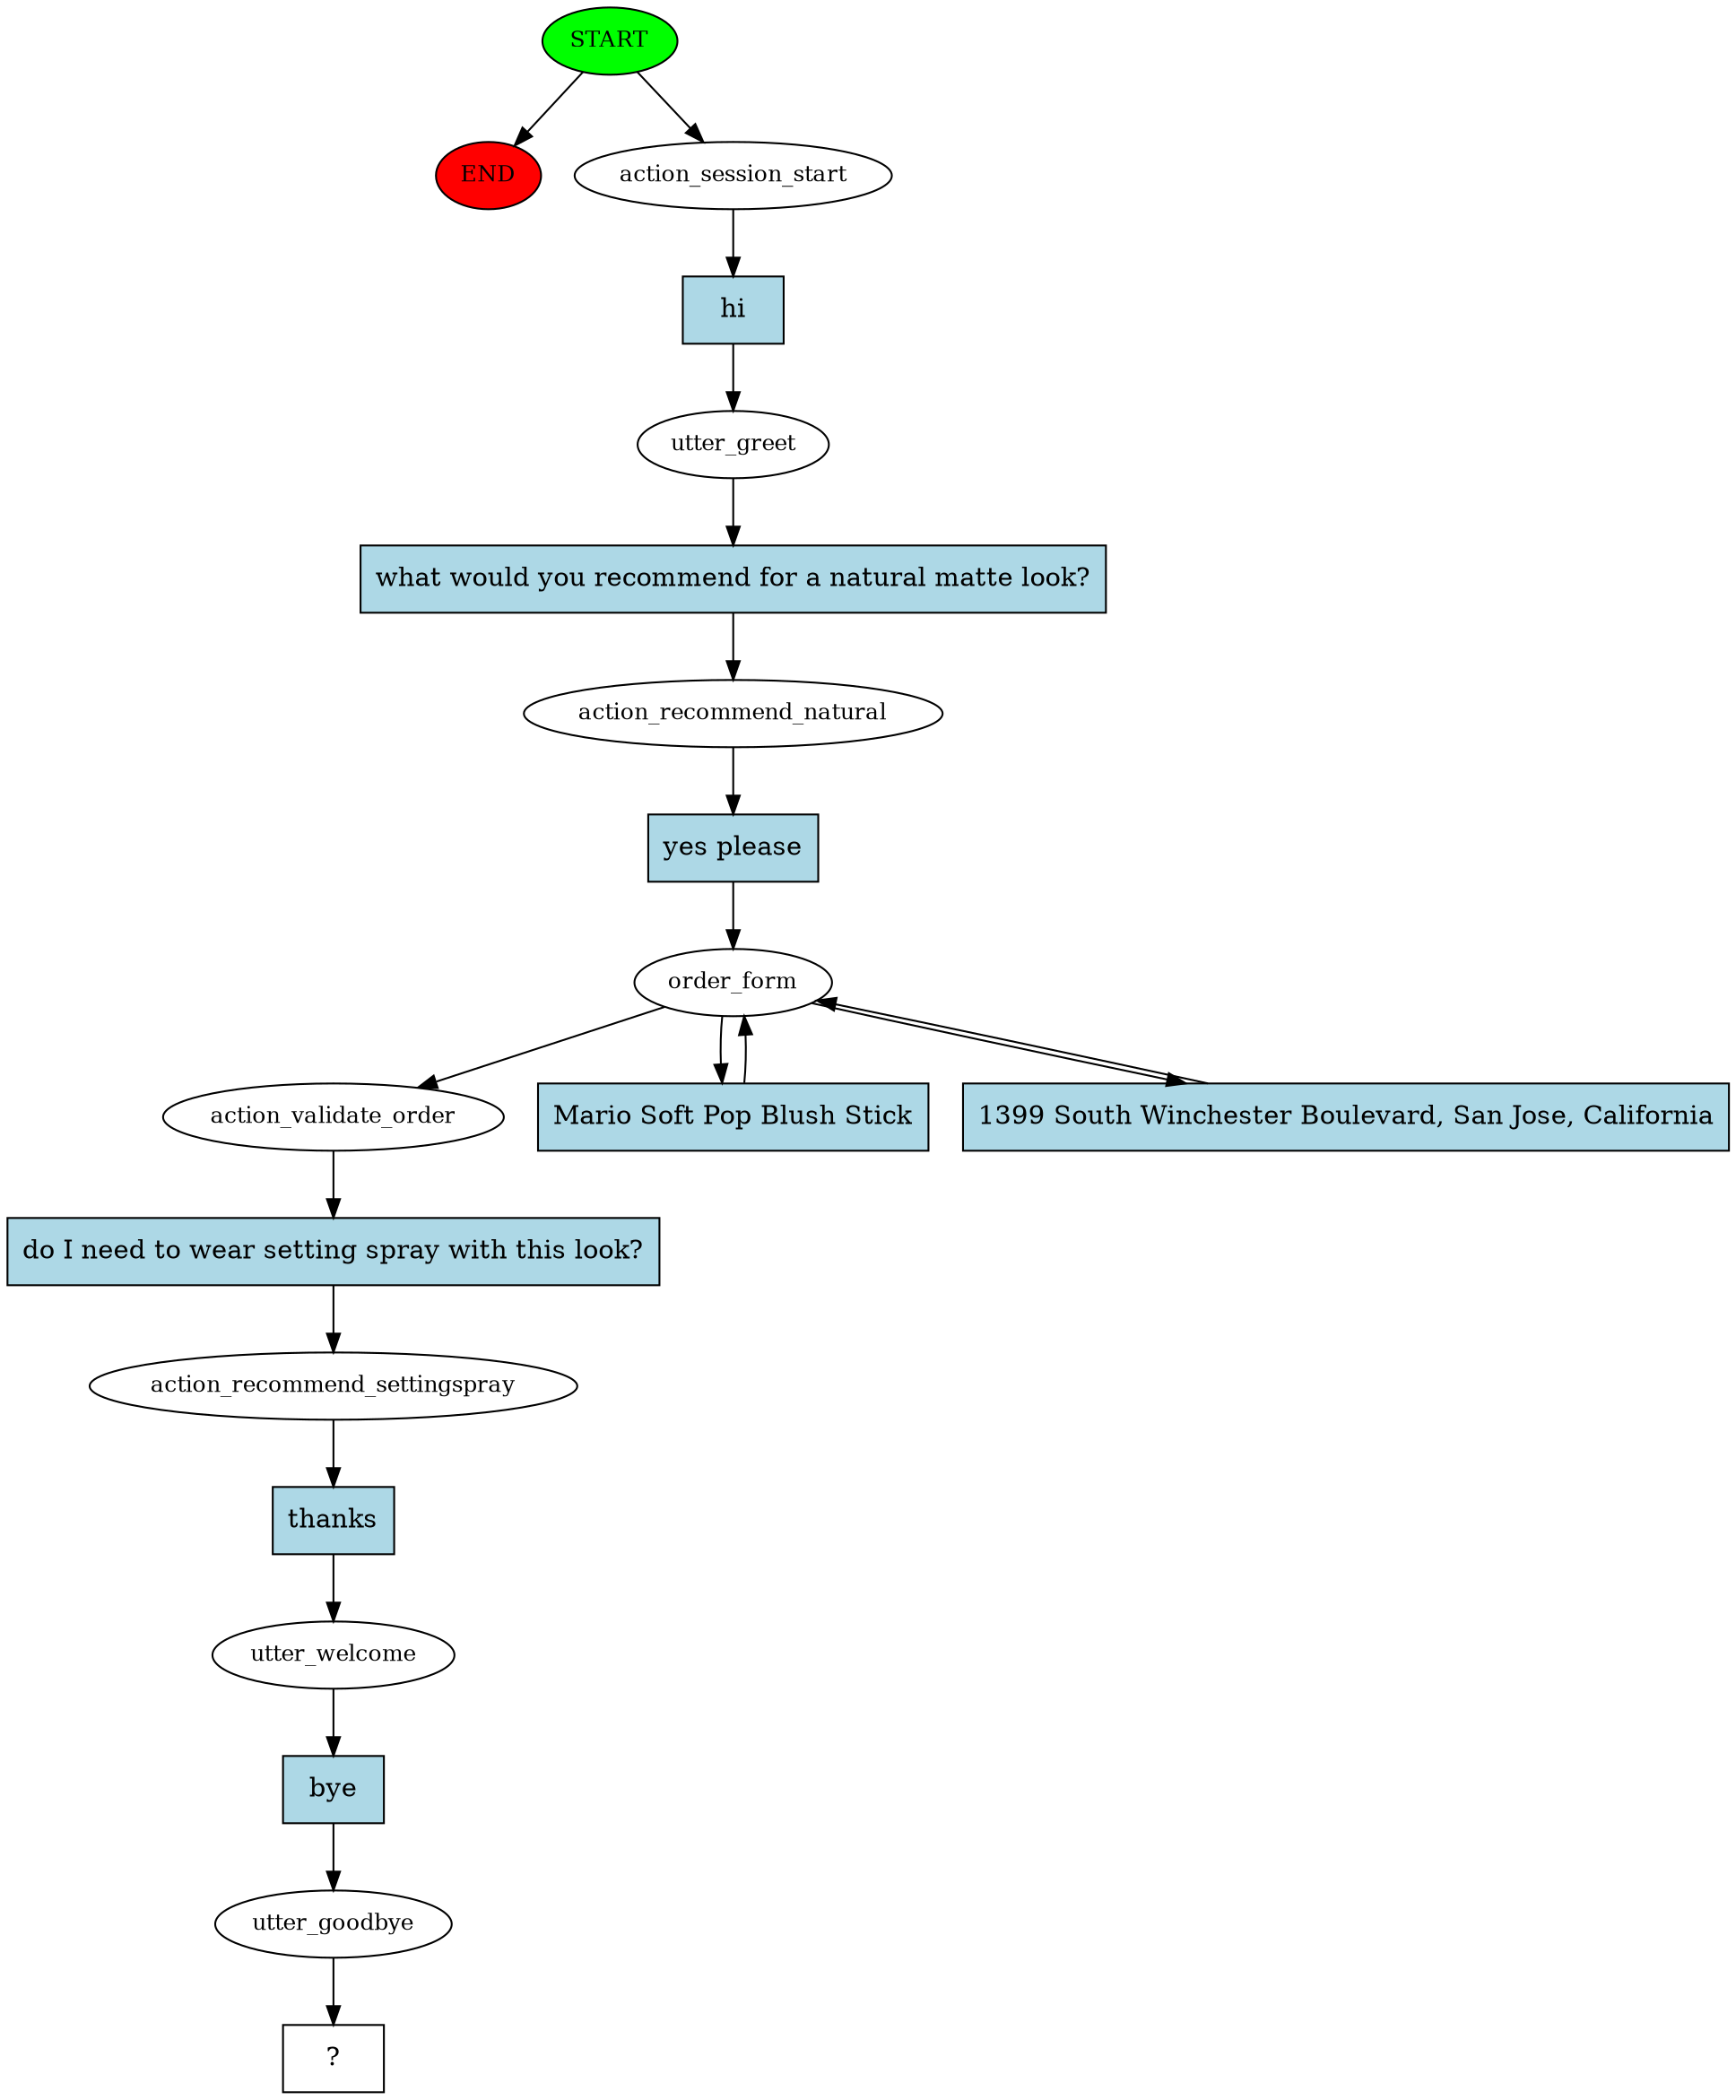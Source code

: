 digraph  {
0 [class="start active", fillcolor=green, fontsize=12, label=START, style=filled];
"-1" [class=end, fillcolor=red, fontsize=12, label=END, style=filled];
1 [class=active, fontsize=12, label=action_session_start];
2 [class=active, fontsize=12, label=utter_greet];
3 [class=active, fontsize=12, label=action_recommend_natural];
4 [class=active, fontsize=12, label=order_form];
7 [class=active, fontsize=12, label=action_validate_order];
8 [class=active, fontsize=12, label=action_recommend_settingspray];
9 [class=active, fontsize=12, label=utter_welcome];
10 [class=active, fontsize=12, label=utter_goodbye];
11 [class="intent dashed active", label="  ?  ", shape=rect];
12 [class="intent active", fillcolor=lightblue, label=hi, shape=rect, style=filled];
13 [class="intent active", fillcolor=lightblue, label="what would you recommend for a natural matte look?", shape=rect, style=filled];
14 [class="intent active", fillcolor=lightblue, label="yes please", shape=rect, style=filled];
15 [class="intent active", fillcolor=lightblue, label="Mario Soft Pop Blush Stick", shape=rect, style=filled];
16 [class="intent active", fillcolor=lightblue, label="1399 South Winchester Boulevard, San Jose, California", shape=rect, style=filled];
17 [class="intent active", fillcolor=lightblue, label="do I need to wear setting spray with this look?", shape=rect, style=filled];
18 [class="intent active", fillcolor=lightblue, label=thanks, shape=rect, style=filled];
19 [class="intent active", fillcolor=lightblue, label=bye, shape=rect, style=filled];
0 -> "-1"  [class="", key=NONE, label=""];
0 -> 1  [class=active, key=NONE, label=""];
1 -> 12  [class=active, key=0];
2 -> 13  [class=active, key=0];
3 -> 14  [class=active, key=0];
4 -> 7  [class=active, key=NONE, label=""];
4 -> 15  [class=active, key=0];
4 -> 16  [class=active, key=0];
7 -> 17  [class=active, key=0];
8 -> 18  [class=active, key=0];
9 -> 19  [class=active, key=0];
10 -> 11  [class=active, key=NONE, label=""];
12 -> 2  [class=active, key=0];
13 -> 3  [class=active, key=0];
14 -> 4  [class=active, key=0];
15 -> 4  [class=active, key=0];
16 -> 4  [class=active, key=0];
17 -> 8  [class=active, key=0];
18 -> 9  [class=active, key=0];
19 -> 10  [class=active, key=0];
}
